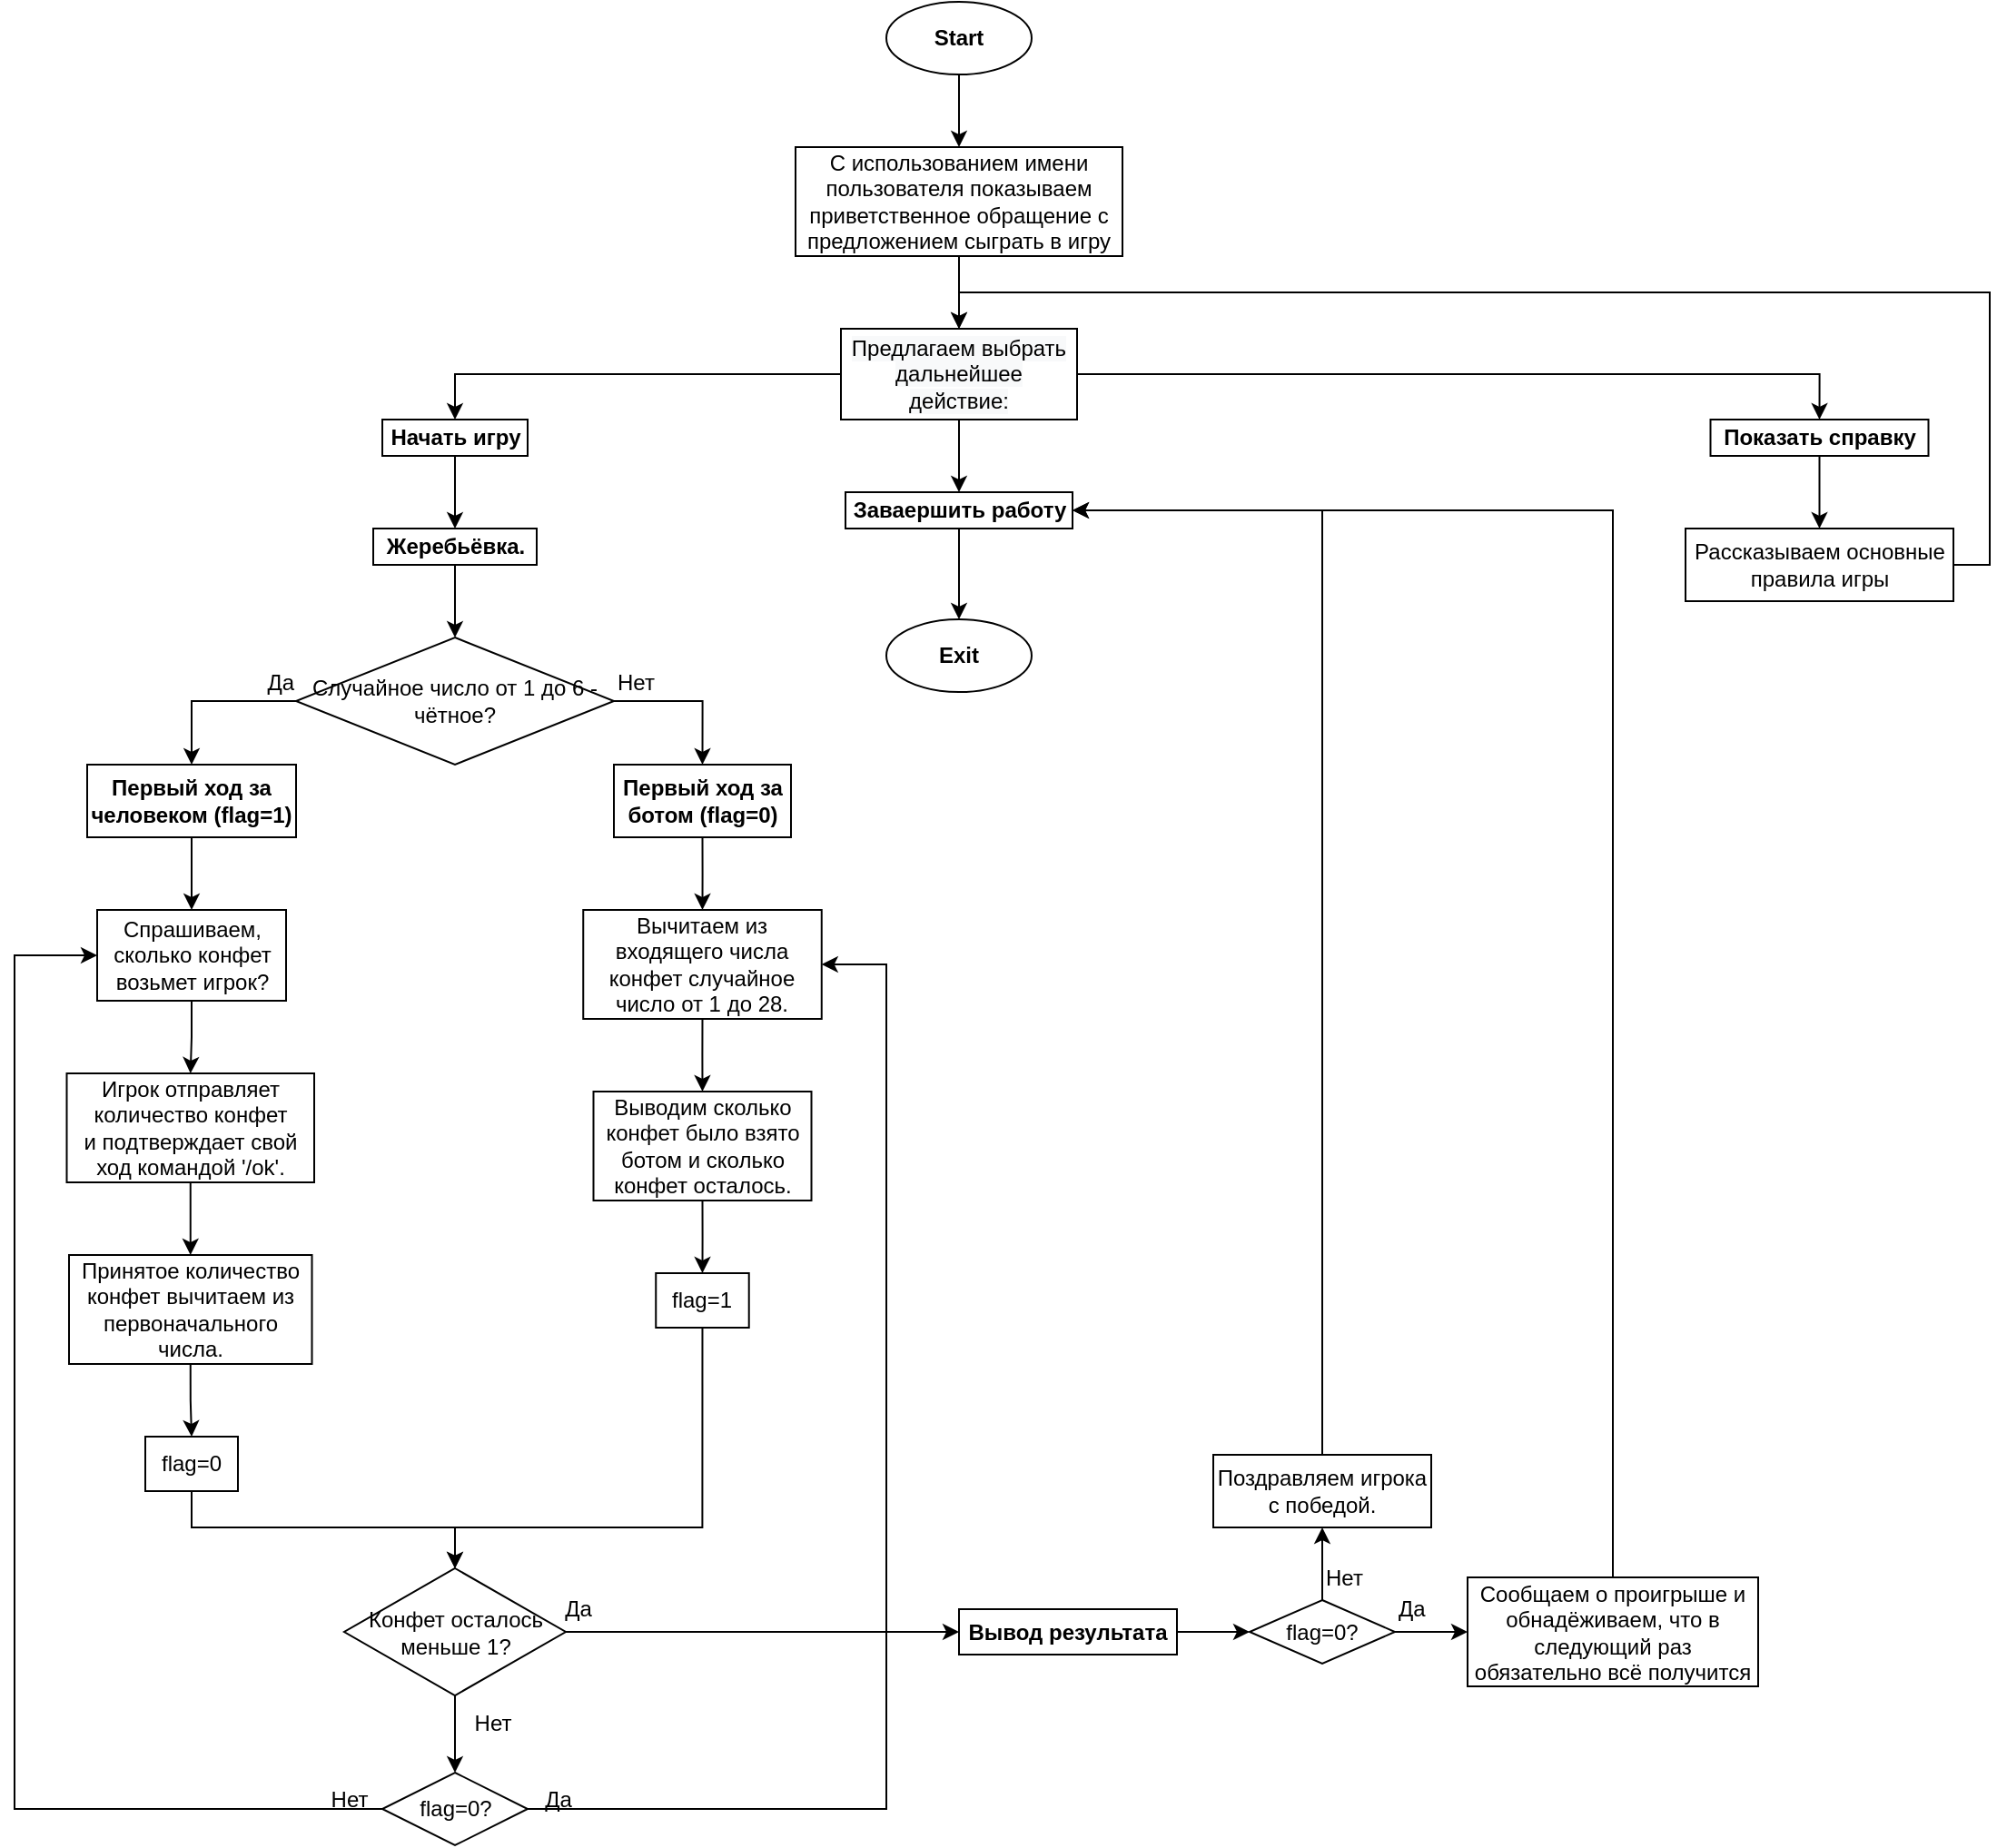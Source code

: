 <mxfile version="20.0.3" type="device"><diagram id="3LfNwptHfs2DcEz7pqUd" name="Page-1"><mxGraphModel dx="1556" dy="688" grid="1" gridSize="10" guides="1" tooltips="1" connect="1" arrows="1" fold="1" page="1" pageScale="1" pageWidth="850" pageHeight="1100" math="0" shadow="0"><root><mxCell id="0"/><mxCell id="1" parent="0"/><mxCell id="0PADrAOWjp9fG77Yeh7C-10" style="edgeStyle=orthogonalEdgeStyle;rounded=0;orthogonalLoop=1;jettySize=auto;html=1;exitX=0.5;exitY=1;exitDx=0;exitDy=0;entryX=0.5;entryY=0;entryDx=0;entryDy=0;" edge="1" parent="1" source="0PADrAOWjp9fG77Yeh7C-1" target="0PADrAOWjp9fG77Yeh7C-4"><mxGeometry relative="1" as="geometry"/></mxCell><mxCell id="0PADrAOWjp9fG77Yeh7C-1" value="Start" style="ellipse;whiteSpace=wrap;html=1;fontStyle=1" vertex="1" parent="1"><mxGeometry x="240" y="80" width="80" height="40" as="geometry"/></mxCell><mxCell id="0PADrAOWjp9fG77Yeh7C-11" style="edgeStyle=orthogonalEdgeStyle;rounded=0;orthogonalLoop=1;jettySize=auto;html=1;exitX=0.5;exitY=1;exitDx=0;exitDy=0;entryX=0.5;entryY=0;entryDx=0;entryDy=0;" edge="1" parent="1" source="0PADrAOWjp9fG77Yeh7C-4" target="0PADrAOWjp9fG77Yeh7C-6"><mxGeometry relative="1" as="geometry"/></mxCell><mxCell id="0PADrAOWjp9fG77Yeh7C-4" value="С использованием имени пользователя показываем приветственное обращение с предложением сыграть в игру" style="rounded=0;whiteSpace=wrap;html=1;" vertex="1" parent="1"><mxGeometry x="190" y="160" width="180" height="60" as="geometry"/></mxCell><mxCell id="0PADrAOWjp9fG77Yeh7C-12" style="edgeStyle=orthogonalEdgeStyle;rounded=0;orthogonalLoop=1;jettySize=auto;html=1;exitX=0;exitY=0.5;exitDx=0;exitDy=0;entryX=0.5;entryY=0;entryDx=0;entryDy=0;" edge="1" parent="1" source="0PADrAOWjp9fG77Yeh7C-6" target="0PADrAOWjp9fG77Yeh7C-7"><mxGeometry relative="1" as="geometry"/></mxCell><mxCell id="0PADrAOWjp9fG77Yeh7C-13" style="edgeStyle=orthogonalEdgeStyle;rounded=0;orthogonalLoop=1;jettySize=auto;html=1;exitX=0.5;exitY=1;exitDx=0;exitDy=0;entryX=0.5;entryY=0;entryDx=0;entryDy=0;" edge="1" parent="1" source="0PADrAOWjp9fG77Yeh7C-6" target="0PADrAOWjp9fG77Yeh7C-8"><mxGeometry relative="1" as="geometry"/></mxCell><mxCell id="0PADrAOWjp9fG77Yeh7C-14" style="edgeStyle=orthogonalEdgeStyle;rounded=0;orthogonalLoop=1;jettySize=auto;html=1;exitX=1;exitY=0.5;exitDx=0;exitDy=0;entryX=0.5;entryY=0;entryDx=0;entryDy=0;" edge="1" parent="1" source="0PADrAOWjp9fG77Yeh7C-6" target="0PADrAOWjp9fG77Yeh7C-9"><mxGeometry relative="1" as="geometry"/></mxCell><mxCell id="0PADrAOWjp9fG77Yeh7C-6" value="&lt;meta charset=&quot;utf-8&quot;&gt;&lt;span style=&quot;color: rgb(0, 0, 0); font-family: Helvetica; font-size: 12px; font-style: normal; font-variant-ligatures: normal; font-variant-caps: normal; letter-spacing: normal; orphans: 2; text-align: center; text-indent: 0px; text-transform: none; widows: 2; word-spacing: 0px; -webkit-text-stroke-width: 0px; background-color: rgb(248, 249, 250); text-decoration-thickness: initial; text-decoration-style: initial; text-decoration-color: initial; float: none; display: inline !important;&quot;&gt;Предлагаем выбрать дальнейшее действие:&lt;/span&gt;" style="rounded=0;whiteSpace=wrap;html=1;fontStyle=0" vertex="1" parent="1"><mxGeometry x="215" y="260" width="130" height="50" as="geometry"/></mxCell><mxCell id="0PADrAOWjp9fG77Yeh7C-16" style="edgeStyle=orthogonalEdgeStyle;rounded=0;orthogonalLoop=1;jettySize=auto;html=1;exitX=0.5;exitY=1;exitDx=0;exitDy=0;entryX=0.5;entryY=0;entryDx=0;entryDy=0;" edge="1" parent="1" source="0PADrAOWjp9fG77Yeh7C-7" target="0PADrAOWjp9fG77Yeh7C-15"><mxGeometry relative="1" as="geometry"/></mxCell><mxCell id="0PADrAOWjp9fG77Yeh7C-7" value="Начать игру" style="rounded=0;whiteSpace=wrap;html=1;fontStyle=1" vertex="1" parent="1"><mxGeometry x="-37.5" y="310" width="80" height="20" as="geometry"/></mxCell><mxCell id="0PADrAOWjp9fG77Yeh7C-88" style="edgeStyle=orthogonalEdgeStyle;rounded=0;orthogonalLoop=1;jettySize=auto;html=1;exitX=0.5;exitY=1;exitDx=0;exitDy=0;entryX=0.5;entryY=0;entryDx=0;entryDy=0;" edge="1" parent="1" source="0PADrAOWjp9fG77Yeh7C-8" target="0PADrAOWjp9fG77Yeh7C-80"><mxGeometry relative="1" as="geometry"/></mxCell><mxCell id="0PADrAOWjp9fG77Yeh7C-8" value="Заваершить работу" style="rounded=0;whiteSpace=wrap;html=1;fontStyle=1" vertex="1" parent="1"><mxGeometry x="217.5" y="350" width="125" height="20" as="geometry"/></mxCell><mxCell id="0PADrAOWjp9fG77Yeh7C-93" style="edgeStyle=orthogonalEdgeStyle;rounded=0;orthogonalLoop=1;jettySize=auto;html=1;exitX=0.5;exitY=1;exitDx=0;exitDy=0;entryX=0.5;entryY=0;entryDx=0;entryDy=0;" edge="1" parent="1" source="0PADrAOWjp9fG77Yeh7C-9" target="0PADrAOWjp9fG77Yeh7C-89"><mxGeometry relative="1" as="geometry"/></mxCell><mxCell id="0PADrAOWjp9fG77Yeh7C-9" value="Показать справку" style="rounded=0;whiteSpace=wrap;html=1;fontStyle=1" vertex="1" parent="1"><mxGeometry x="693.75" y="310" width="120" height="20" as="geometry"/></mxCell><mxCell id="0PADrAOWjp9fG77Yeh7C-18" style="edgeStyle=orthogonalEdgeStyle;rounded=0;orthogonalLoop=1;jettySize=auto;html=1;exitX=0.5;exitY=1;exitDx=0;exitDy=0;entryX=0.5;entryY=0;entryDx=0;entryDy=0;" edge="1" parent="1" source="0PADrAOWjp9fG77Yeh7C-15" target="0PADrAOWjp9fG77Yeh7C-19"><mxGeometry relative="1" as="geometry"><mxPoint x="110" y="470" as="targetPoint"/></mxGeometry></mxCell><mxCell id="0PADrAOWjp9fG77Yeh7C-15" value="Жеребьёвка." style="rounded=0;whiteSpace=wrap;html=1;fontStyle=1" vertex="1" parent="1"><mxGeometry x="-42.5" y="370" width="90" height="20" as="geometry"/></mxCell><mxCell id="0PADrAOWjp9fG77Yeh7C-21" style="edgeStyle=orthogonalEdgeStyle;rounded=0;orthogonalLoop=1;jettySize=auto;html=1;exitX=0;exitY=0.5;exitDx=0;exitDy=0;entryX=0.5;entryY=0;entryDx=0;entryDy=0;" edge="1" parent="1" source="0PADrAOWjp9fG77Yeh7C-19" target="0PADrAOWjp9fG77Yeh7C-20"><mxGeometry relative="1" as="geometry"/></mxCell><mxCell id="0PADrAOWjp9fG77Yeh7C-26" style="edgeStyle=orthogonalEdgeStyle;rounded=0;orthogonalLoop=1;jettySize=auto;html=1;exitX=1;exitY=0.5;exitDx=0;exitDy=0;entryX=0.5;entryY=0;entryDx=0;entryDy=0;" edge="1" parent="1" source="0PADrAOWjp9fG77Yeh7C-19" target="0PADrAOWjp9fG77Yeh7C-25"><mxGeometry relative="1" as="geometry"/></mxCell><mxCell id="0PADrAOWjp9fG77Yeh7C-19" value="Случайное число от 1 до 6 - чётное?" style="rhombus;whiteSpace=wrap;html=1;" vertex="1" parent="1"><mxGeometry x="-85" y="430" width="175" height="70" as="geometry"/></mxCell><mxCell id="0PADrAOWjp9fG77Yeh7C-30" style="edgeStyle=orthogonalEdgeStyle;rounded=0;orthogonalLoop=1;jettySize=auto;html=1;exitX=0.5;exitY=1;exitDx=0;exitDy=0;entryX=0.5;entryY=0;entryDx=0;entryDy=0;" edge="1" parent="1" source="0PADrAOWjp9fG77Yeh7C-20" target="0PADrAOWjp9fG77Yeh7C-28"><mxGeometry relative="1" as="geometry"/></mxCell><mxCell id="0PADrAOWjp9fG77Yeh7C-20" value="Первый ход за человеком (flag=1)" style="rounded=0;whiteSpace=wrap;html=1;fontStyle=1" vertex="1" parent="1"><mxGeometry x="-200" y="500" width="115" height="40" as="geometry"/></mxCell><mxCell id="0PADrAOWjp9fG77Yeh7C-23" value="Да" style="text;html=1;align=right;verticalAlign=middle;resizable=0;points=[];autosize=1;strokeColor=none;fillColor=none;" vertex="1" parent="1"><mxGeometry x="-125" y="440" width="40" height="30" as="geometry"/></mxCell><mxCell id="0PADrAOWjp9fG77Yeh7C-39" style="edgeStyle=orthogonalEdgeStyle;rounded=0;orthogonalLoop=1;jettySize=auto;html=1;exitX=0.5;exitY=1;exitDx=0;exitDy=0;entryX=0.5;entryY=0;entryDx=0;entryDy=0;" edge="1" parent="1" source="0PADrAOWjp9fG77Yeh7C-25" target="0PADrAOWjp9fG77Yeh7C-38"><mxGeometry relative="1" as="geometry"/></mxCell><mxCell id="0PADrAOWjp9fG77Yeh7C-25" value="Первый ход за ботом (flag=0)" style="rounded=0;whiteSpace=wrap;html=1;fontStyle=1" vertex="1" parent="1"><mxGeometry x="90" y="500" width="97.5" height="40" as="geometry"/></mxCell><mxCell id="0PADrAOWjp9fG77Yeh7C-27" value="Нет" style="text;html=1;strokeColor=none;fillColor=none;align=left;verticalAlign=middle;whiteSpace=wrap;rounded=0;" vertex="1" parent="1"><mxGeometry x="90" y="440" width="60" height="30" as="geometry"/></mxCell><mxCell id="0PADrAOWjp9fG77Yeh7C-32" style="edgeStyle=orthogonalEdgeStyle;rounded=0;orthogonalLoop=1;jettySize=auto;html=1;exitX=0.5;exitY=1;exitDx=0;exitDy=0;entryX=0.5;entryY=0;entryDx=0;entryDy=0;" edge="1" parent="1" source="0PADrAOWjp9fG77Yeh7C-28" target="0PADrAOWjp9fG77Yeh7C-29"><mxGeometry relative="1" as="geometry"/></mxCell><mxCell id="0PADrAOWjp9fG77Yeh7C-28" value="Спрашиваем, сколько конфет возьмет игрок?" style="rounded=0;whiteSpace=wrap;html=1;" vertex="1" parent="1"><mxGeometry x="-194.5" y="580" width="104" height="50" as="geometry"/></mxCell><mxCell id="0PADrAOWjp9fG77Yeh7C-34" style="edgeStyle=orthogonalEdgeStyle;rounded=0;orthogonalLoop=1;jettySize=auto;html=1;exitX=0.5;exitY=1;exitDx=0;exitDy=0;entryX=0.5;entryY=0;entryDx=0;entryDy=0;" edge="1" parent="1" source="0PADrAOWjp9fG77Yeh7C-29" target="0PADrAOWjp9fG77Yeh7C-33"><mxGeometry relative="1" as="geometry"/></mxCell><mxCell id="0PADrAOWjp9fG77Yeh7C-29" value="Игрок отправляет количество конфет и&amp;nbsp;подтверждает свой ход командой '/ok'." style="rounded=0;whiteSpace=wrap;html=1;" vertex="1" parent="1"><mxGeometry x="-211.25" y="670" width="136.25" height="60" as="geometry"/></mxCell><mxCell id="0PADrAOWjp9fG77Yeh7C-53" style="edgeStyle=orthogonalEdgeStyle;rounded=0;orthogonalLoop=1;jettySize=auto;html=1;exitX=0.5;exitY=1;exitDx=0;exitDy=0;entryX=0.5;entryY=0;entryDx=0;entryDy=0;" edge="1" parent="1" source="0PADrAOWjp9fG77Yeh7C-33" target="0PADrAOWjp9fG77Yeh7C-51"><mxGeometry relative="1" as="geometry"/></mxCell><mxCell id="0PADrAOWjp9fG77Yeh7C-33" value="Принятое количество конфет вычитаем из первоначального числа." style="rounded=0;whiteSpace=wrap;html=1;" vertex="1" parent="1"><mxGeometry x="-210" y="770" width="133.75" height="60" as="geometry"/></mxCell><mxCell id="0PADrAOWjp9fG77Yeh7C-41" style="edgeStyle=orthogonalEdgeStyle;rounded=0;orthogonalLoop=1;jettySize=auto;html=1;exitX=0.5;exitY=1;exitDx=0;exitDy=0;entryX=0.5;entryY=0;entryDx=0;entryDy=0;" edge="1" parent="1" source="0PADrAOWjp9fG77Yeh7C-38" target="0PADrAOWjp9fG77Yeh7C-40"><mxGeometry relative="1" as="geometry"/></mxCell><mxCell id="0PADrAOWjp9fG77Yeh7C-38" value="Вычитаем из входящего числа конфет случайное число от 1 до 28." style="rounded=0;whiteSpace=wrap;html=1;" vertex="1" parent="1"><mxGeometry x="73.12" y="580" width="131.25" height="60" as="geometry"/></mxCell><mxCell id="0PADrAOWjp9fG77Yeh7C-54" style="edgeStyle=orthogonalEdgeStyle;rounded=0;orthogonalLoop=1;jettySize=auto;html=1;exitX=0.5;exitY=1;exitDx=0;exitDy=0;entryX=0.5;entryY=0;entryDx=0;entryDy=0;" edge="1" parent="1" source="0PADrAOWjp9fG77Yeh7C-40" target="0PADrAOWjp9fG77Yeh7C-52"><mxGeometry relative="1" as="geometry"/></mxCell><mxCell id="0PADrAOWjp9fG77Yeh7C-40" value="Выводим сколько конфет было взято ботом и сколько конфет осталось." style="rounded=0;whiteSpace=wrap;html=1;" vertex="1" parent="1"><mxGeometry x="78.75" y="680" width="120" height="60" as="geometry"/></mxCell><mxCell id="0PADrAOWjp9fG77Yeh7C-65" style="edgeStyle=orthogonalEdgeStyle;rounded=0;orthogonalLoop=1;jettySize=auto;html=1;exitX=0.5;exitY=1;exitDx=0;exitDy=0;entryX=0.5;entryY=0;entryDx=0;entryDy=0;" edge="1" parent="1" source="0PADrAOWjp9fG77Yeh7C-51" target="0PADrAOWjp9fG77Yeh7C-64"><mxGeometry relative="1" as="geometry"><Array as="points"><mxPoint x="-142" y="920"/><mxPoint x="3" y="920"/></Array></mxGeometry></mxCell><mxCell id="0PADrAOWjp9fG77Yeh7C-51" value="flag=0" style="rounded=0;whiteSpace=wrap;html=1;" vertex="1" parent="1"><mxGeometry x="-168" y="870" width="51" height="30" as="geometry"/></mxCell><mxCell id="0PADrAOWjp9fG77Yeh7C-66" style="edgeStyle=orthogonalEdgeStyle;rounded=0;orthogonalLoop=1;jettySize=auto;html=1;exitX=0.5;exitY=1;exitDx=0;exitDy=0;entryX=0.5;entryY=0;entryDx=0;entryDy=0;" edge="1" parent="1" source="0PADrAOWjp9fG77Yeh7C-52" target="0PADrAOWjp9fG77Yeh7C-64"><mxGeometry relative="1" as="geometry"><mxPoint x="40" y="950" as="targetPoint"/><Array as="points"><mxPoint x="139" y="920"/><mxPoint x="3" y="920"/></Array></mxGeometry></mxCell><mxCell id="0PADrAOWjp9fG77Yeh7C-52" value="flag=1" style="rounded=0;whiteSpace=wrap;html=1;" vertex="1" parent="1"><mxGeometry x="113.12" y="780" width="51.24" height="30" as="geometry"/></mxCell><mxCell id="0PADrAOWjp9fG77Yeh7C-68" style="edgeStyle=orthogonalEdgeStyle;rounded=0;orthogonalLoop=1;jettySize=auto;html=1;exitX=0;exitY=0.5;exitDx=0;exitDy=0;entryX=0;entryY=0.5;entryDx=0;entryDy=0;" edge="1" parent="1" source="0PADrAOWjp9fG77Yeh7C-55" target="0PADrAOWjp9fG77Yeh7C-28"><mxGeometry relative="1" as="geometry"><Array as="points"><mxPoint x="-240" y="1075"/><mxPoint x="-240" y="605"/></Array></mxGeometry></mxCell><mxCell id="0PADrAOWjp9fG77Yeh7C-69" style="edgeStyle=orthogonalEdgeStyle;rounded=0;orthogonalLoop=1;jettySize=auto;html=1;exitX=1;exitY=0.5;exitDx=0;exitDy=0;entryX=1;entryY=0.5;entryDx=0;entryDy=0;" edge="1" parent="1" source="0PADrAOWjp9fG77Yeh7C-55" target="0PADrAOWjp9fG77Yeh7C-38"><mxGeometry relative="1" as="geometry"><Array as="points"><mxPoint x="240" y="1075"/><mxPoint x="240" y="610"/></Array></mxGeometry></mxCell><mxCell id="0PADrAOWjp9fG77Yeh7C-55" value="flag=0?" style="rhombus;whiteSpace=wrap;html=1;" vertex="1" parent="1"><mxGeometry x="-37.5" y="1055" width="80" height="40" as="geometry"/></mxCell><mxCell id="0PADrAOWjp9fG77Yeh7C-67" style="edgeStyle=orthogonalEdgeStyle;rounded=0;orthogonalLoop=1;jettySize=auto;html=1;exitX=0.5;exitY=1;exitDx=0;exitDy=0;entryX=0.5;entryY=0;entryDx=0;entryDy=0;" edge="1" parent="1" source="0PADrAOWjp9fG77Yeh7C-64" target="0PADrAOWjp9fG77Yeh7C-55"><mxGeometry relative="1" as="geometry"/></mxCell><mxCell id="0PADrAOWjp9fG77Yeh7C-70" style="edgeStyle=orthogonalEdgeStyle;rounded=0;orthogonalLoop=1;jettySize=auto;html=1;exitX=1;exitY=0.5;exitDx=0;exitDy=0;entryX=0;entryY=0.5;entryDx=0;entryDy=0;" edge="1" parent="1" source="0PADrAOWjp9fG77Yeh7C-64" target="0PADrAOWjp9fG77Yeh7C-77"><mxGeometry relative="1" as="geometry"><mxPoint x="280" y="995" as="targetPoint"/></mxGeometry></mxCell><mxCell id="0PADrAOWjp9fG77Yeh7C-64" value="Конфет осталось меньше 1?" style="rhombus;whiteSpace=wrap;html=1;" vertex="1" parent="1"><mxGeometry x="-58.5" y="942.5" width="122" height="70" as="geometry"/></mxCell><mxCell id="0PADrAOWjp9fG77Yeh7C-73" value="Да" style="text;html=1;align=center;verticalAlign=middle;resizable=0;points=[];autosize=1;strokeColor=none;fillColor=none;" vertex="1" parent="1"><mxGeometry x="50" y="950" width="40" height="30" as="geometry"/></mxCell><mxCell id="0PADrAOWjp9fG77Yeh7C-74" value="Нет" style="text;html=1;align=center;verticalAlign=middle;resizable=0;points=[];autosize=1;strokeColor=none;fillColor=none;" vertex="1" parent="1"><mxGeometry x="2.5" y="1012.5" width="40" height="30" as="geometry"/></mxCell><mxCell id="0PADrAOWjp9fG77Yeh7C-75" value="Да" style="text;html=1;align=center;verticalAlign=middle;resizable=0;points=[];autosize=1;strokeColor=none;fillColor=none;" vertex="1" parent="1"><mxGeometry x="38.75" y="1055" width="40" height="30" as="geometry"/></mxCell><mxCell id="0PADrAOWjp9fG77Yeh7C-76" value="Нет" style="text;html=1;align=center;verticalAlign=middle;resizable=0;points=[];autosize=1;strokeColor=none;fillColor=none;" vertex="1" parent="1"><mxGeometry x="-76.25" y="1055" width="40" height="30" as="geometry"/></mxCell><mxCell id="0PADrAOWjp9fG77Yeh7C-82" style="edgeStyle=orthogonalEdgeStyle;rounded=0;orthogonalLoop=1;jettySize=auto;html=1;exitX=1;exitY=0.5;exitDx=0;exitDy=0;entryX=0;entryY=0.5;entryDx=0;entryDy=0;" edge="1" parent="1" source="0PADrAOWjp9fG77Yeh7C-77" target="0PADrAOWjp9fG77Yeh7C-79"><mxGeometry relative="1" as="geometry"/></mxCell><mxCell id="0PADrAOWjp9fG77Yeh7C-77" value="Вывод результата" style="rounded=0;whiteSpace=wrap;html=1;fontStyle=1" vertex="1" parent="1"><mxGeometry x="280" y="965" width="120" height="25" as="geometry"/></mxCell><mxCell id="0PADrAOWjp9fG77Yeh7C-85" style="edgeStyle=orthogonalEdgeStyle;rounded=0;orthogonalLoop=1;jettySize=auto;html=1;exitX=0.5;exitY=0;exitDx=0;exitDy=0;" edge="1" parent="1" source="0PADrAOWjp9fG77Yeh7C-79" target="0PADrAOWjp9fG77Yeh7C-86"><mxGeometry relative="1" as="geometry"><mxPoint x="480" y="900" as="targetPoint"/></mxGeometry></mxCell><mxCell id="0PADrAOWjp9fG77Yeh7C-91" style="edgeStyle=orthogonalEdgeStyle;rounded=0;orthogonalLoop=1;jettySize=auto;html=1;exitX=1;exitY=0.5;exitDx=0;exitDy=0;entryX=0;entryY=0.5;entryDx=0;entryDy=0;" edge="1" parent="1" source="0PADrAOWjp9fG77Yeh7C-79" target="0PADrAOWjp9fG77Yeh7C-90"><mxGeometry relative="1" as="geometry"/></mxCell><mxCell id="0PADrAOWjp9fG77Yeh7C-79" value="flag=0?" style="rhombus;whiteSpace=wrap;html=1;" vertex="1" parent="1"><mxGeometry x="440" y="960" width="80" height="35" as="geometry"/></mxCell><mxCell id="0PADrAOWjp9fG77Yeh7C-80" value="Exit" style="ellipse;whiteSpace=wrap;html=1;fontStyle=1" vertex="1" parent="1"><mxGeometry x="240" y="420" width="80" height="40" as="geometry"/></mxCell><mxCell id="0PADrAOWjp9fG77Yeh7C-83" value="Да" style="text;html=1;align=left;verticalAlign=middle;resizable=0;points=[];autosize=1;strokeColor=none;fillColor=none;" vertex="1" parent="1"><mxGeometry x="520" y="950" width="40" height="30" as="geometry"/></mxCell><mxCell id="0PADrAOWjp9fG77Yeh7C-87" style="edgeStyle=orthogonalEdgeStyle;rounded=0;orthogonalLoop=1;jettySize=auto;html=1;exitX=0.5;exitY=0;exitDx=0;exitDy=0;entryX=1;entryY=0.5;entryDx=0;entryDy=0;" edge="1" parent="1" source="0PADrAOWjp9fG77Yeh7C-86" target="0PADrAOWjp9fG77Yeh7C-8"><mxGeometry relative="1" as="geometry"/></mxCell><mxCell id="0PADrAOWjp9fG77Yeh7C-86" value="Поздравляем игрока с победой." style="rounded=0;whiteSpace=wrap;html=1;" vertex="1" parent="1"><mxGeometry x="420" y="880" width="120" height="40" as="geometry"/></mxCell><mxCell id="0PADrAOWjp9fG77Yeh7C-94" style="edgeStyle=orthogonalEdgeStyle;rounded=0;orthogonalLoop=1;jettySize=auto;html=1;exitX=1;exitY=0.5;exitDx=0;exitDy=0;entryX=0.5;entryY=0;entryDx=0;entryDy=0;" edge="1" parent="1" source="0PADrAOWjp9fG77Yeh7C-89" target="0PADrAOWjp9fG77Yeh7C-6"><mxGeometry relative="1" as="geometry"/></mxCell><mxCell id="0PADrAOWjp9fG77Yeh7C-89" value="Рассказываем основные правила игры" style="rounded=0;whiteSpace=wrap;html=1;" vertex="1" parent="1"><mxGeometry x="680" y="370" width="147.5" height="40" as="geometry"/></mxCell><mxCell id="0PADrAOWjp9fG77Yeh7C-92" style="edgeStyle=orthogonalEdgeStyle;rounded=0;orthogonalLoop=1;jettySize=auto;html=1;exitX=0.5;exitY=0;exitDx=0;exitDy=0;entryX=1;entryY=0.5;entryDx=0;entryDy=0;" edge="1" parent="1" source="0PADrAOWjp9fG77Yeh7C-90" target="0PADrAOWjp9fG77Yeh7C-8"><mxGeometry relative="1" as="geometry"/></mxCell><mxCell id="0PADrAOWjp9fG77Yeh7C-90" value="Сообщаем о проигрыше и обнадёживаем, что в следующий раз обязательно всё получится" style="rounded=0;whiteSpace=wrap;html=1;" vertex="1" parent="1"><mxGeometry x="560" y="947.5" width="160" height="60" as="geometry"/></mxCell><mxCell id="0PADrAOWjp9fG77Yeh7C-95" value="Нет" style="text;html=1;align=left;verticalAlign=middle;resizable=0;points=[];autosize=1;strokeColor=none;fillColor=none;" vertex="1" parent="1"><mxGeometry x="480" y="932.5" width="40" height="30" as="geometry"/></mxCell></root></mxGraphModel></diagram></mxfile>